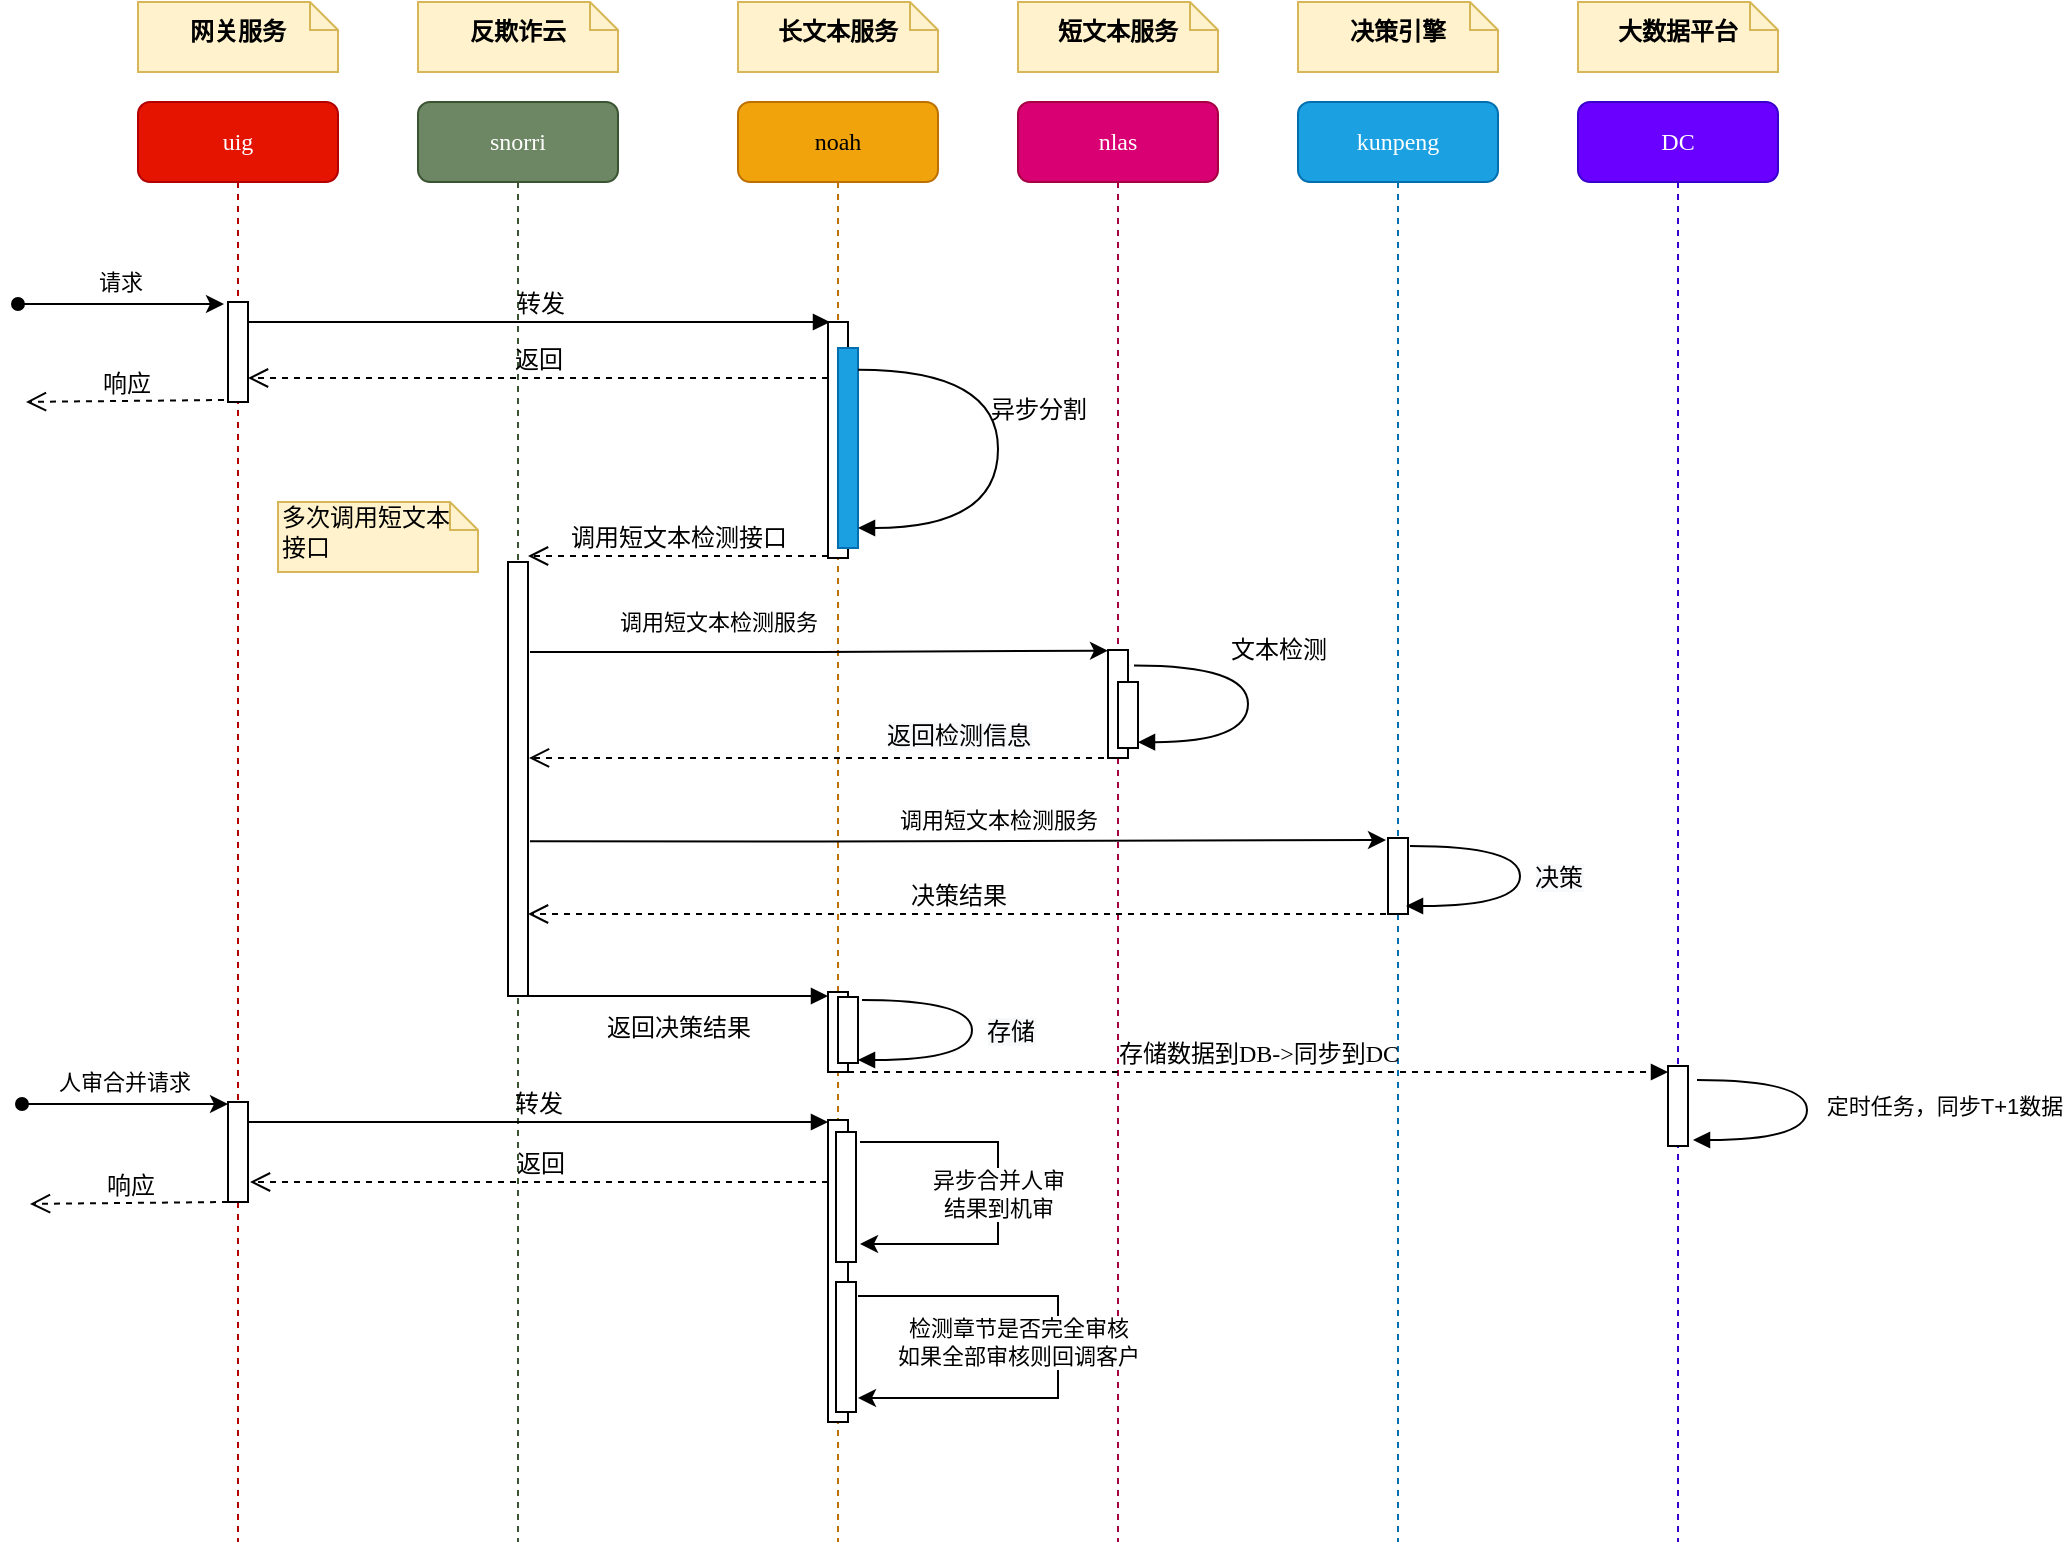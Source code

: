 <mxfile version="14.7.6" type="github">
  <diagram name="Page-1" id="13e1069c-82ec-6db2-03f1-153e76fe0fe0">
    <mxGraphModel dx="1114" dy="648" grid="1" gridSize="10" guides="1" tooltips="1" connect="1" arrows="1" fold="1" page="1" pageScale="1" pageWidth="1100" pageHeight="850" background="none" math="0" shadow="0">
      <root>
        <mxCell id="0" />
        <mxCell id="1" parent="0" />
        <mxCell id="7baba1c4bc27f4b0-2" value="snorri" style="shape=umlLifeline;perimeter=lifelinePerimeter;whiteSpace=wrap;html=1;container=1;collapsible=0;recursiveResize=0;outlineConnect=0;rounded=1;shadow=0;comic=0;labelBackgroundColor=none;strokeWidth=1;fontFamily=Verdana;fontSize=12;align=center;fillColor=#6d8764;strokeColor=#3A5431;fontColor=#ffffff;" parent="1" vertex="1">
          <mxGeometry x="240" y="80" width="100" height="720" as="geometry" />
        </mxCell>
        <mxCell id="7baba1c4bc27f4b0-10" value="" style="html=1;points=[];perimeter=orthogonalPerimeter;rounded=0;shadow=0;comic=0;labelBackgroundColor=none;strokeWidth=1;fontFamily=Verdana;fontSize=12;align=center;" parent="7baba1c4bc27f4b0-2" vertex="1">
          <mxGeometry x="45" y="230" width="10" height="217" as="geometry" />
        </mxCell>
        <mxCell id="7baba1c4bc27f4b0-3" value="noah" style="shape=umlLifeline;perimeter=lifelinePerimeter;whiteSpace=wrap;html=1;container=1;collapsible=0;recursiveResize=0;outlineConnect=0;rounded=1;shadow=0;comic=0;labelBackgroundColor=none;strokeWidth=1;fontFamily=Verdana;fontSize=12;align=center;fillColor=#f0a30a;strokeColor=#BD7000;fontColor=#000000;" parent="1" vertex="1">
          <mxGeometry x="400" y="80" width="100" height="720" as="geometry" />
        </mxCell>
        <mxCell id="7baba1c4bc27f4b0-13" value="" style="html=1;points=[];perimeter=orthogonalPerimeter;rounded=0;shadow=0;comic=0;labelBackgroundColor=none;strokeWidth=1;fontFamily=Verdana;fontSize=12;align=center;" parent="7baba1c4bc27f4b0-3" vertex="1">
          <mxGeometry x="45" y="110" width="10" height="118" as="geometry" />
        </mxCell>
        <mxCell id="7baba1c4bc27f4b0-4" value="nlas" style="shape=umlLifeline;perimeter=lifelinePerimeter;whiteSpace=wrap;html=1;container=1;collapsible=0;recursiveResize=0;outlineConnect=0;rounded=1;shadow=0;comic=0;labelBackgroundColor=none;strokeWidth=1;fontFamily=Verdana;fontSize=12;align=center;fillColor=#d80073;strokeColor=#A50040;fontColor=#ffffff;" parent="1" vertex="1">
          <mxGeometry x="540" y="80" width="100" height="720" as="geometry" />
        </mxCell>
        <mxCell id="7baba1c4bc27f4b0-5" value="kunpeng" style="shape=umlLifeline;perimeter=lifelinePerimeter;whiteSpace=wrap;html=1;container=1;collapsible=0;recursiveResize=0;outlineConnect=0;rounded=1;shadow=0;comic=0;labelBackgroundColor=none;strokeWidth=1;fontFamily=Verdana;fontSize=12;align=center;fillColor=#1ba1e2;strokeColor=#006EAF;fontColor=#ffffff;" parent="1" vertex="1">
          <mxGeometry x="680" y="80" width="100" height="720" as="geometry" />
        </mxCell>
        <mxCell id="7baba1c4bc27f4b0-6" value="DC" style="shape=umlLifeline;perimeter=lifelinePerimeter;whiteSpace=wrap;html=1;container=1;collapsible=0;recursiveResize=0;outlineConnect=0;rounded=1;shadow=0;comic=0;labelBackgroundColor=none;strokeWidth=1;fontFamily=Verdana;fontSize=12;align=center;fillColor=#6a00ff;strokeColor=#3700CC;fontColor=#ffffff;" parent="1" vertex="1">
          <mxGeometry x="820" y="80" width="100" height="720" as="geometry" />
        </mxCell>
        <mxCell id="7baba1c4bc27f4b0-8" value="uig" style="shape=umlLifeline;perimeter=lifelinePerimeter;whiteSpace=wrap;html=1;container=1;collapsible=0;recursiveResize=0;outlineConnect=0;rounded=1;shadow=0;comic=0;labelBackgroundColor=none;strokeWidth=1;fontFamily=Verdana;fontSize=12;align=center;fillColor=#e51400;strokeColor=#B20000;fontColor=#ffffff;" parent="1" vertex="1">
          <mxGeometry x="100" y="80" width="100" height="720" as="geometry" />
        </mxCell>
        <mxCell id="7baba1c4bc27f4b0-9" value="" style="html=1;points=[];perimeter=orthogonalPerimeter;rounded=0;shadow=0;comic=0;labelBackgroundColor=none;strokeWidth=1;fontFamily=Verdana;fontSize=12;align=center;" parent="7baba1c4bc27f4b0-8" vertex="1">
          <mxGeometry x="45" y="100" width="10" height="50" as="geometry" />
        </mxCell>
        <mxCell id="7baba1c4bc27f4b0-16" value="" style="html=1;points=[];perimeter=orthogonalPerimeter;rounded=0;shadow=0;comic=0;labelBackgroundColor=none;strokeWidth=1;fontFamily=Verdana;fontSize=12;align=center;" parent="1" vertex="1">
          <mxGeometry x="585" y="354" width="10" height="54" as="geometry" />
        </mxCell>
        <mxCell id="7baba1c4bc27f4b0-19" value="" style="html=1;points=[];perimeter=orthogonalPerimeter;rounded=0;shadow=0;comic=0;labelBackgroundColor=none;strokeWidth=1;fontFamily=Verdana;fontSize=12;align=center;" parent="1" vertex="1">
          <mxGeometry x="725" y="448" width="10" height="38" as="geometry" />
        </mxCell>
        <mxCell id="7baba1c4bc27f4b0-11" value="转发" style="html=1;verticalAlign=bottom;endArrow=block;labelBackgroundColor=none;fontFamily=Verdana;fontSize=12;edgeStyle=elbowEdgeStyle;elbow=vertical;" parent="1" edge="1">
          <mxGeometry relative="1" as="geometry">
            <mxPoint x="155" y="190" as="sourcePoint" />
            <mxPoint x="446" y="190" as="targetPoint" />
          </mxGeometry>
        </mxCell>
        <mxCell id="7baba1c4bc27f4b0-34" value="" style="html=1;points=[];perimeter=orthogonalPerimeter;rounded=0;shadow=0;comic=0;labelBackgroundColor=none;strokeWidth=1;fontFamily=Verdana;fontSize=12;align=center;" parent="1" vertex="1">
          <mxGeometry x="590" y="370" width="10" height="33" as="geometry" />
        </mxCell>
        <mxCell id="7baba1c4bc27f4b0-36" value="文本检测" style="html=1;verticalAlign=bottom;endArrow=block;labelBackgroundColor=none;fontFamily=Verdana;fontSize=12;elbow=vertical;edgeStyle=orthogonalEdgeStyle;curved=1;exitX=1.3;exitY=0.143;exitPerimeter=0;exitDx=0;exitDy=0;" parent="1" source="7baba1c4bc27f4b0-16" edge="1">
          <mxGeometry x="-0.221" y="15" relative="1" as="geometry">
            <mxPoint x="605.66" y="361.01" as="sourcePoint" />
            <mxPoint x="600" y="400.1" as="targetPoint" />
            <Array as="points">
              <mxPoint x="598" y="361" />
              <mxPoint x="655" y="361" />
              <mxPoint x="655" y="400" />
            </Array>
            <mxPoint as="offset" />
          </mxGeometry>
        </mxCell>
        <mxCell id="7baba1c4bc27f4b0-40" value="网关服务" style="shape=note;whiteSpace=wrap;html=1;size=14;verticalAlign=middle;align=center;spacingTop=-6;rounded=0;shadow=0;comic=0;labelBackgroundColor=none;strokeWidth=1;fontFamily=Verdana;fontSize=12;fontStyle=1;fillColor=#fff2cc;strokeColor=#d6b656;" parent="1" vertex="1">
          <mxGeometry x="100" y="30" width="100" height="35" as="geometry" />
        </mxCell>
        <mxCell id="7baba1c4bc27f4b0-41" value="反欺诈云" style="shape=note;whiteSpace=wrap;html=1;size=14;verticalAlign=middle;align=center;spacingTop=-6;rounded=0;shadow=0;comic=0;labelBackgroundColor=none;strokeWidth=1;fontFamily=Verdana;fontSize=12;fontStyle=1;fillColor=#fff2cc;strokeColor=#d6b656;" parent="1" vertex="1">
          <mxGeometry x="240" y="30" width="100" height="35" as="geometry" />
        </mxCell>
        <mxCell id="7baba1c4bc27f4b0-42" value="长文本服务" style="shape=note;whiteSpace=wrap;html=1;size=14;verticalAlign=middle;align=center;spacingTop=-6;rounded=0;shadow=0;comic=0;labelBackgroundColor=none;strokeWidth=1;fontFamily=Verdana;fontSize=12;fontStyle=1;fillColor=#fff2cc;strokeColor=#d6b656;" parent="1" vertex="1">
          <mxGeometry x="400" y="30" width="100" height="35" as="geometry" />
        </mxCell>
        <mxCell id="7baba1c4bc27f4b0-43" value="短文本服务" style="shape=note;whiteSpace=wrap;html=1;size=14;verticalAlign=middle;align=center;spacingTop=-6;rounded=0;shadow=0;comic=0;labelBackgroundColor=none;strokeWidth=1;fontFamily=Verdana;fontSize=12;fontStyle=1;fillColor=#fff2cc;strokeColor=#d6b656;" parent="1" vertex="1">
          <mxGeometry x="540" y="30" width="100" height="35" as="geometry" />
        </mxCell>
        <mxCell id="7baba1c4bc27f4b0-44" value="决策引擎" style="shape=note;whiteSpace=wrap;html=1;size=14;verticalAlign=middle;align=center;spacingTop=-6;rounded=0;shadow=0;comic=0;labelBackgroundColor=none;strokeWidth=1;fontFamily=Verdana;fontSize=12;fontStyle=1;fillColor=#fff2cc;strokeColor=#d6b656;" parent="1" vertex="1">
          <mxGeometry x="680" y="30" width="100" height="35" as="geometry" />
        </mxCell>
        <mxCell id="7baba1c4bc27f4b0-45" value="大数据平台" style="shape=note;whiteSpace=wrap;html=1;size=14;verticalAlign=middle;align=center;spacingTop=-6;rounded=0;shadow=0;comic=0;labelBackgroundColor=none;strokeWidth=1;fontFamily=Verdana;fontSize=12;fontStyle=1;fillColor=#fff2cc;strokeColor=#d6b656;" parent="1" vertex="1">
          <mxGeometry x="820" y="30" width="100" height="35" as="geometry" />
        </mxCell>
        <mxCell id="RXEnnHsVAD80fLG_SkSN-1" value="" style="endArrow=classic;html=1;startArrow=oval;startFill=1;" edge="1" parent="1">
          <mxGeometry width="50" height="50" relative="1" as="geometry">
            <mxPoint x="40" y="181" as="sourcePoint" />
            <mxPoint x="143" y="181" as="targetPoint" />
          </mxGeometry>
        </mxCell>
        <mxCell id="RXEnnHsVAD80fLG_SkSN-2" value="请求" style="edgeLabel;html=1;align=center;verticalAlign=middle;resizable=0;points=[];" vertex="1" connectable="0" parent="RXEnnHsVAD80fLG_SkSN-1">
          <mxGeometry x="-0.01" relative="1" as="geometry">
            <mxPoint y="-11" as="offset" />
          </mxGeometry>
        </mxCell>
        <mxCell id="RXEnnHsVAD80fLG_SkSN-4" value="返回" style="html=1;verticalAlign=bottom;endArrow=open;dashed=1;endSize=8;labelBackgroundColor=none;fontFamily=Verdana;fontSize=12;edgeStyle=elbowEdgeStyle;elbow=vertical;" edge="1" parent="1">
          <mxGeometry x="-0.001" relative="1" as="geometry">
            <mxPoint x="155" y="218" as="targetPoint" />
            <Array as="points">
              <mxPoint x="250" y="218" />
              <mxPoint x="410" y="228" />
            </Array>
            <mxPoint x="445" y="218" as="sourcePoint" />
            <mxPoint as="offset" />
          </mxGeometry>
        </mxCell>
        <mxCell id="RXEnnHsVAD80fLG_SkSN-5" value="响应" style="html=1;verticalAlign=bottom;endArrow=open;dashed=1;endSize=8;labelBackgroundColor=none;fontFamily=Verdana;fontSize=12;edgeStyle=elbowEdgeStyle;elbow=vertical;exitX=-0.1;exitY=0.223;exitDx=0;exitDy=0;exitPerimeter=0;" edge="1" parent="1">
          <mxGeometry x="-0.001" relative="1" as="geometry">
            <mxPoint x="44" y="230" as="targetPoint" />
            <Array as="points">
              <mxPoint x="109" y="229.94" />
              <mxPoint x="269" y="239.94" />
            </Array>
            <mxPoint x="143" y="229.0" as="sourcePoint" />
            <mxPoint as="offset" />
          </mxGeometry>
        </mxCell>
        <mxCell id="RXEnnHsVAD80fLG_SkSN-7" value="" style="html=1;points=[];perimeter=orthogonalPerimeter;rounded=0;shadow=0;comic=0;labelBackgroundColor=none;strokeWidth=1;fontFamily=Verdana;fontSize=12;align=center;fillColor=#1ba1e2;strokeColor=#006EAF;fontColor=#ffffff;" vertex="1" parent="1">
          <mxGeometry x="450" y="203" width="10" height="100" as="geometry" />
        </mxCell>
        <mxCell id="RXEnnHsVAD80fLG_SkSN-8" value="异步分割" style="html=1;verticalAlign=bottom;endArrow=block;labelBackgroundColor=none;fontFamily=Verdana;fontSize=12;elbow=vertical;edgeStyle=orthogonalEdgeStyle;curved=1;exitX=1;exitY=0.109;exitPerimeter=0;exitDx=0;exitDy=0;" edge="1" parent="1" source="RXEnnHsVAD80fLG_SkSN-7">
          <mxGeometry x="-0.095" y="20" relative="1" as="geometry">
            <mxPoint x="465.66" y="253.91" as="sourcePoint" />
            <mxPoint x="460" y="293" as="targetPoint" />
            <Array as="points">
              <mxPoint x="530" y="214" />
              <mxPoint x="530" y="293" />
            </Array>
            <mxPoint as="offset" />
          </mxGeometry>
        </mxCell>
        <mxCell id="RXEnnHsVAD80fLG_SkSN-9" value="调用短文本检测接口" style="html=1;verticalAlign=bottom;endArrow=open;dashed=1;endSize=8;labelBackgroundColor=none;fontFamily=Verdana;fontSize=12;edgeStyle=elbowEdgeStyle;elbow=vertical;" edge="1" parent="1">
          <mxGeometry relative="1" as="geometry">
            <mxPoint x="295" y="307" as="targetPoint" />
            <Array as="points" />
            <mxPoint x="445" y="307" as="sourcePoint" />
          </mxGeometry>
        </mxCell>
        <mxCell id="RXEnnHsVAD80fLG_SkSN-11" value="" style="edgeStyle=orthogonalEdgeStyle;rounded=0;orthogonalLoop=1;jettySize=auto;html=1;startArrow=none;startFill=0;entryX=0;entryY=0.006;entryDx=0;entryDy=0;entryPerimeter=0;" edge="1" parent="1" target="7baba1c4bc27f4b0-16">
          <mxGeometry x="0.274" y="5" relative="1" as="geometry">
            <mxPoint x="296" y="355" as="sourcePoint" />
            <mxPoint x="449.5" y="346" as="targetPoint" />
            <Array as="points">
              <mxPoint x="441" y="355" />
            </Array>
            <mxPoint as="offset" />
          </mxGeometry>
        </mxCell>
        <mxCell id="RXEnnHsVAD80fLG_SkSN-25" value="调用短文本检测服务" style="edgeLabel;html=1;align=center;verticalAlign=middle;resizable=0;points=[];" vertex="1" connectable="0" parent="RXEnnHsVAD80fLG_SkSN-11">
          <mxGeometry x="-0.128" y="-1" relative="1" as="geometry">
            <mxPoint x="-32" y="-16" as="offset" />
          </mxGeometry>
        </mxCell>
        <mxCell id="RXEnnHsVAD80fLG_SkSN-12" value="" style="html=1;verticalAlign=bottom;endArrow=open;dashed=1;endSize=8;exitX=-0.1;exitY=0.964;labelBackgroundColor=none;fontFamily=Verdana;fontSize=12;exitDx=0;exitDy=0;exitPerimeter=0;" edge="1" parent="1">
          <mxGeometry relative="1" as="geometry">
            <mxPoint x="295.5" y="407.984" as="targetPoint" />
            <mxPoint x="583" y="407.984" as="sourcePoint" />
          </mxGeometry>
        </mxCell>
        <mxCell id="RXEnnHsVAD80fLG_SkSN-26" value="&lt;span style=&quot;font-family: &amp;#34;verdana&amp;#34; ; font-size: 12px ; background-color: rgb(248 , 249 , 250)&quot;&gt;返回检测信息&lt;/span&gt;" style="edgeLabel;html=1;align=center;verticalAlign=middle;resizable=0;points=[];" vertex="1" connectable="0" parent="RXEnnHsVAD80fLG_SkSN-12">
          <mxGeometry x="0.162" relative="1" as="geometry">
            <mxPoint x="94" y="-11" as="offset" />
          </mxGeometry>
        </mxCell>
        <mxCell id="RXEnnHsVAD80fLG_SkSN-13" value="" style="edgeStyle=orthogonalEdgeStyle;rounded=0;orthogonalLoop=1;jettySize=auto;html=1;startArrow=none;startFill=0;" edge="1" parent="1">
          <mxGeometry relative="1" as="geometry">
            <mxPoint x="296" y="449.66" as="sourcePoint" />
            <mxPoint x="724" y="449" as="targetPoint" />
            <Array as="points">
              <mxPoint x="441" y="450" />
            </Array>
          </mxGeometry>
        </mxCell>
        <mxCell id="RXEnnHsVAD80fLG_SkSN-27" value="调用短文本检测服务" style="edgeLabel;html=1;align=center;verticalAlign=middle;resizable=0;points=[];" vertex="1" connectable="0" parent="RXEnnHsVAD80fLG_SkSN-13">
          <mxGeometry x="0.093" y="-1" relative="1" as="geometry">
            <mxPoint y="-12" as="offset" />
          </mxGeometry>
        </mxCell>
        <mxCell id="RXEnnHsVAD80fLG_SkSN-14" value="决策结果" style="html=1;verticalAlign=bottom;endArrow=open;dashed=1;endSize=8;exitX=0;exitY=0.95;labelBackgroundColor=none;fontFamily=Verdana;fontSize=12;" edge="1" parent="1">
          <mxGeometry relative="1" as="geometry">
            <mxPoint x="295" y="486" as="targetPoint" />
            <mxPoint x="724" y="486" as="sourcePoint" />
          </mxGeometry>
        </mxCell>
        <mxCell id="RXEnnHsVAD80fLG_SkSN-17" value="" style="html=1;verticalAlign=bottom;endArrow=block;labelBackgroundColor=none;fontFamily=Verdana;fontSize=12;elbow=vertical;edgeStyle=orthogonalEdgeStyle;curved=1;exitX=1.038;exitY=0.345;exitPerimeter=0;" edge="1" parent="1">
          <mxGeometry x="-0.225" y="9" relative="1" as="geometry">
            <mxPoint x="736.003" y="452" as="sourcePoint" />
            <mxPoint x="734" y="482" as="targetPoint" />
            <Array as="points">
              <mxPoint x="791" y="452" />
              <mxPoint x="791" y="482" />
            </Array>
            <mxPoint as="offset" />
          </mxGeometry>
        </mxCell>
        <mxCell id="RXEnnHsVAD80fLG_SkSN-24" value="&lt;span style=&quot;font-family: &amp;#34;verdana&amp;#34; ; font-size: 12px ; background-color: rgb(248 , 249 , 250)&quot;&gt;决策&lt;/span&gt;" style="edgeLabel;html=1;align=center;verticalAlign=middle;resizable=0;points=[];" vertex="1" connectable="0" parent="RXEnnHsVAD80fLG_SkSN-17">
          <mxGeometry x="0.592" y="-2" relative="1" as="geometry">
            <mxPoint x="47" y="-12" as="offset" />
          </mxGeometry>
        </mxCell>
        <mxCell id="RXEnnHsVAD80fLG_SkSN-18" value="" style="html=1;points=[];perimeter=orthogonalPerimeter;rounded=0;shadow=0;comic=0;labelBackgroundColor=none;strokeWidth=1;fontFamily=Verdana;fontSize=12;align=center;" vertex="1" parent="1">
          <mxGeometry x="445" y="525" width="10" height="40" as="geometry" />
        </mxCell>
        <mxCell id="RXEnnHsVAD80fLG_SkSN-19" value="返回决策结果" style="html=1;verticalAlign=bottom;endArrow=block;entryX=0;entryY=0;labelBackgroundColor=none;fontFamily=Verdana;fontSize=12;edgeStyle=elbowEdgeStyle;elbow=vertical;" edge="1" parent="1">
          <mxGeometry y="-25" relative="1" as="geometry">
            <mxPoint x="295" y="527" as="sourcePoint" />
            <mxPoint x="445" y="527.0" as="targetPoint" />
            <mxPoint as="offset" />
          </mxGeometry>
        </mxCell>
        <mxCell id="RXEnnHsVAD80fLG_SkSN-20" value="" style="html=1;points=[];perimeter=orthogonalPerimeter;rounded=0;shadow=0;comic=0;labelBackgroundColor=none;strokeWidth=1;fontFamily=Verdana;fontSize=12;align=center;" vertex="1" parent="1">
          <mxGeometry x="865" y="562" width="10" height="40" as="geometry" />
        </mxCell>
        <mxCell id="RXEnnHsVAD80fLG_SkSN-21" value="存储数据到DB-&amp;gt;同步到DC" style="html=1;verticalAlign=bottom;endArrow=block;labelBackgroundColor=none;fontFamily=Verdana;fontSize=12;edgeStyle=elbowEdgeStyle;elbow=horizontal;dashed=1;" edge="1" parent="1">
          <mxGeometry relative="1" as="geometry">
            <mxPoint x="455" y="565" as="sourcePoint" />
            <mxPoint x="865" y="565" as="targetPoint" />
            <mxPoint as="offset" />
          </mxGeometry>
        </mxCell>
        <mxCell id="RXEnnHsVAD80fLG_SkSN-22" value="" style="html=1;verticalAlign=bottom;endArrow=block;labelBackgroundColor=none;fontFamily=Verdana;fontSize=12;elbow=vertical;edgeStyle=orthogonalEdgeStyle;curved=1;exitX=1.038;exitY=0.345;exitPerimeter=0;" edge="1" parent="1">
          <mxGeometry x="-0.225" y="9" relative="1" as="geometry">
            <mxPoint x="879.503" y="569" as="sourcePoint" />
            <mxPoint x="877.5" y="599" as="targetPoint" />
            <Array as="points">
              <mxPoint x="934.5" y="569" />
              <mxPoint x="934.5" y="599" />
            </Array>
            <mxPoint as="offset" />
          </mxGeometry>
        </mxCell>
        <mxCell id="RXEnnHsVAD80fLG_SkSN-23" value="定时任务，同步T+1数据" style="edgeLabel;html=1;align=center;verticalAlign=middle;resizable=0;points=[];" vertex="1" connectable="0" parent="RXEnnHsVAD80fLG_SkSN-22">
          <mxGeometry x="0.014" y="-1" relative="1" as="geometry">
            <mxPoint x="69" y="-4" as="offset" />
          </mxGeometry>
        </mxCell>
        <mxCell id="RXEnnHsVAD80fLG_SkSN-29" value="" style="html=1;points=[];perimeter=orthogonalPerimeter;rounded=0;shadow=0;comic=0;labelBackgroundColor=none;strokeWidth=1;fontFamily=Verdana;fontSize=12;align=center;" vertex="1" parent="1">
          <mxGeometry x="450" y="527.5" width="10" height="33" as="geometry" />
        </mxCell>
        <mxCell id="RXEnnHsVAD80fLG_SkSN-30" value="" style="html=1;verticalAlign=bottom;endArrow=block;labelBackgroundColor=none;fontFamily=Verdana;fontSize=12;elbow=vertical;edgeStyle=orthogonalEdgeStyle;curved=1;exitX=1.038;exitY=0.345;exitPerimeter=0;" edge="1" parent="1">
          <mxGeometry x="-0.225" y="9" relative="1" as="geometry">
            <mxPoint x="462.003" y="529" as="sourcePoint" />
            <mxPoint x="460" y="559" as="targetPoint" />
            <Array as="points">
              <mxPoint x="517" y="529" />
              <mxPoint x="517" y="559" />
            </Array>
            <mxPoint as="offset" />
          </mxGeometry>
        </mxCell>
        <mxCell id="RXEnnHsVAD80fLG_SkSN-31" value="&lt;span style=&quot;font-family: &amp;#34;verdana&amp;#34; ; font-size: 12px ; background-color: rgb(248 , 249 , 250)&quot;&gt;存储&lt;/span&gt;" style="edgeLabel;html=1;align=center;verticalAlign=middle;resizable=0;points=[];" vertex="1" connectable="0" parent="RXEnnHsVAD80fLG_SkSN-30">
          <mxGeometry x="0.592" y="-2" relative="1" as="geometry">
            <mxPoint x="47" y="-12" as="offset" />
          </mxGeometry>
        </mxCell>
        <mxCell id="RXEnnHsVAD80fLG_SkSN-32" value="" style="html=1;points=[];perimeter=orthogonalPerimeter;rounded=0;shadow=0;comic=0;labelBackgroundColor=none;strokeWidth=1;fontFamily=Verdana;fontSize=12;align=center;" vertex="1" parent="1">
          <mxGeometry x="445" y="589" width="10" height="151" as="geometry" />
        </mxCell>
        <mxCell id="RXEnnHsVAD80fLG_SkSN-33" value="" style="html=1;points=[];perimeter=orthogonalPerimeter;rounded=0;shadow=0;comic=0;labelBackgroundColor=none;strokeWidth=1;fontFamily=Verdana;fontSize=12;align=center;" vertex="1" parent="1">
          <mxGeometry x="145" y="580" width="10" height="50" as="geometry" />
        </mxCell>
        <mxCell id="RXEnnHsVAD80fLG_SkSN-34" value="" style="endArrow=classic;html=1;startArrow=oval;startFill=1;" edge="1" parent="1">
          <mxGeometry width="50" height="50" relative="1" as="geometry">
            <mxPoint x="42" y="581" as="sourcePoint" />
            <mxPoint x="145" y="581" as="targetPoint" />
          </mxGeometry>
        </mxCell>
        <mxCell id="RXEnnHsVAD80fLG_SkSN-35" value="人审合并请求" style="edgeLabel;html=1;align=center;verticalAlign=middle;resizable=0;points=[];" vertex="1" connectable="0" parent="RXEnnHsVAD80fLG_SkSN-34">
          <mxGeometry x="-0.01" relative="1" as="geometry">
            <mxPoint y="-11" as="offset" />
          </mxGeometry>
        </mxCell>
        <mxCell id="RXEnnHsVAD80fLG_SkSN-36" value="响应" style="html=1;verticalAlign=bottom;endArrow=open;dashed=1;endSize=8;labelBackgroundColor=none;fontFamily=Verdana;fontSize=12;edgeStyle=elbowEdgeStyle;elbow=vertical;exitX=-0.1;exitY=0.223;exitDx=0;exitDy=0;exitPerimeter=0;" edge="1" parent="1">
          <mxGeometry x="-0.001" relative="1" as="geometry">
            <mxPoint x="46" y="631" as="targetPoint" />
            <Array as="points">
              <mxPoint x="111" y="630.94" />
              <mxPoint x="271" y="640.94" />
            </Array>
            <mxPoint x="145" y="630" as="sourcePoint" />
            <mxPoint as="offset" />
          </mxGeometry>
        </mxCell>
        <mxCell id="RXEnnHsVAD80fLG_SkSN-37" value="转发" style="html=1;verticalAlign=bottom;endArrow=block;labelBackgroundColor=none;fontFamily=Verdana;fontSize=12;edgeStyle=elbowEdgeStyle;elbow=vertical;" edge="1" parent="1">
          <mxGeometry relative="1" as="geometry">
            <mxPoint x="155" y="590" as="sourcePoint" />
            <mxPoint x="445" y="590" as="targetPoint" />
          </mxGeometry>
        </mxCell>
        <mxCell id="RXEnnHsVAD80fLG_SkSN-38" value="" style="html=1;points=[];perimeter=orthogonalPerimeter;rounded=0;shadow=0;comic=0;labelBackgroundColor=none;strokeWidth=1;fontFamily=Verdana;fontSize=12;align=center;" vertex="1" parent="1">
          <mxGeometry x="449" y="595" width="10" height="65" as="geometry" />
        </mxCell>
        <mxCell id="RXEnnHsVAD80fLG_SkSN-39" value="异步合并人审&lt;br&gt;结果到机审" style="edgeStyle=orthogonalEdgeStyle;rounded=0;orthogonalLoop=1;jettySize=auto;html=1;startArrow=none;startFill=0;" edge="1" parent="1">
          <mxGeometry relative="1" as="geometry">
            <mxPoint x="461" y="600" as="sourcePoint" />
            <mxPoint x="461" y="651" as="targetPoint" />
            <Array as="points">
              <mxPoint x="461" y="600" />
              <mxPoint x="530" y="600" />
              <mxPoint x="530" y="651" />
            </Array>
          </mxGeometry>
        </mxCell>
        <mxCell id="RXEnnHsVAD80fLG_SkSN-40" value="" style="html=1;points=[];perimeter=orthogonalPerimeter;rounded=0;shadow=0;comic=0;labelBackgroundColor=none;strokeWidth=1;fontFamily=Verdana;fontSize=12;align=center;" vertex="1" parent="1">
          <mxGeometry x="449" y="670" width="10" height="65" as="geometry" />
        </mxCell>
        <mxCell id="RXEnnHsVAD80fLG_SkSN-41" value="检测章节是否完全审核&lt;br&gt;如果全部审核则回调客户" style="edgeStyle=orthogonalEdgeStyle;rounded=0;orthogonalLoop=1;jettySize=auto;html=1;startArrow=none;startFill=0;" edge="1" parent="1">
          <mxGeometry x="-0.02" y="-20" relative="1" as="geometry">
            <mxPoint x="460" y="677" as="sourcePoint" />
            <mxPoint x="460" y="728" as="targetPoint" />
            <Array as="points">
              <mxPoint x="560" y="677" />
              <mxPoint x="560" y="728" />
            </Array>
            <mxPoint as="offset" />
          </mxGeometry>
        </mxCell>
        <mxCell id="RXEnnHsVAD80fLG_SkSN-42" value="返回" style="html=1;verticalAlign=bottom;endArrow=open;dashed=1;endSize=8;labelBackgroundColor=none;fontFamily=Verdana;fontSize=12;edgeStyle=elbowEdgeStyle;elbow=vertical;" edge="1" parent="1">
          <mxGeometry x="-0.001" relative="1" as="geometry">
            <mxPoint x="156" y="620" as="targetPoint" />
            <Array as="points">
              <mxPoint x="251" y="620" />
              <mxPoint x="411" y="630" />
            </Array>
            <mxPoint x="445" y="620" as="sourcePoint" />
            <mxPoint as="offset" />
          </mxGeometry>
        </mxCell>
        <mxCell id="RXEnnHsVAD80fLG_SkSN-43" value="多次调用短文本&lt;br&gt;接口" style="shape=note;whiteSpace=wrap;html=1;size=14;verticalAlign=middle;align=left;spacingTop=-6;rounded=0;shadow=0;comic=0;labelBackgroundColor=none;strokeWidth=1;fontFamily=Verdana;fontSize=12;fontStyle=0;fillColor=#fff2cc;strokeColor=#d6b656;" vertex="1" parent="1">
          <mxGeometry x="170" y="280" width="100" height="35" as="geometry" />
        </mxCell>
      </root>
    </mxGraphModel>
  </diagram>
</mxfile>

